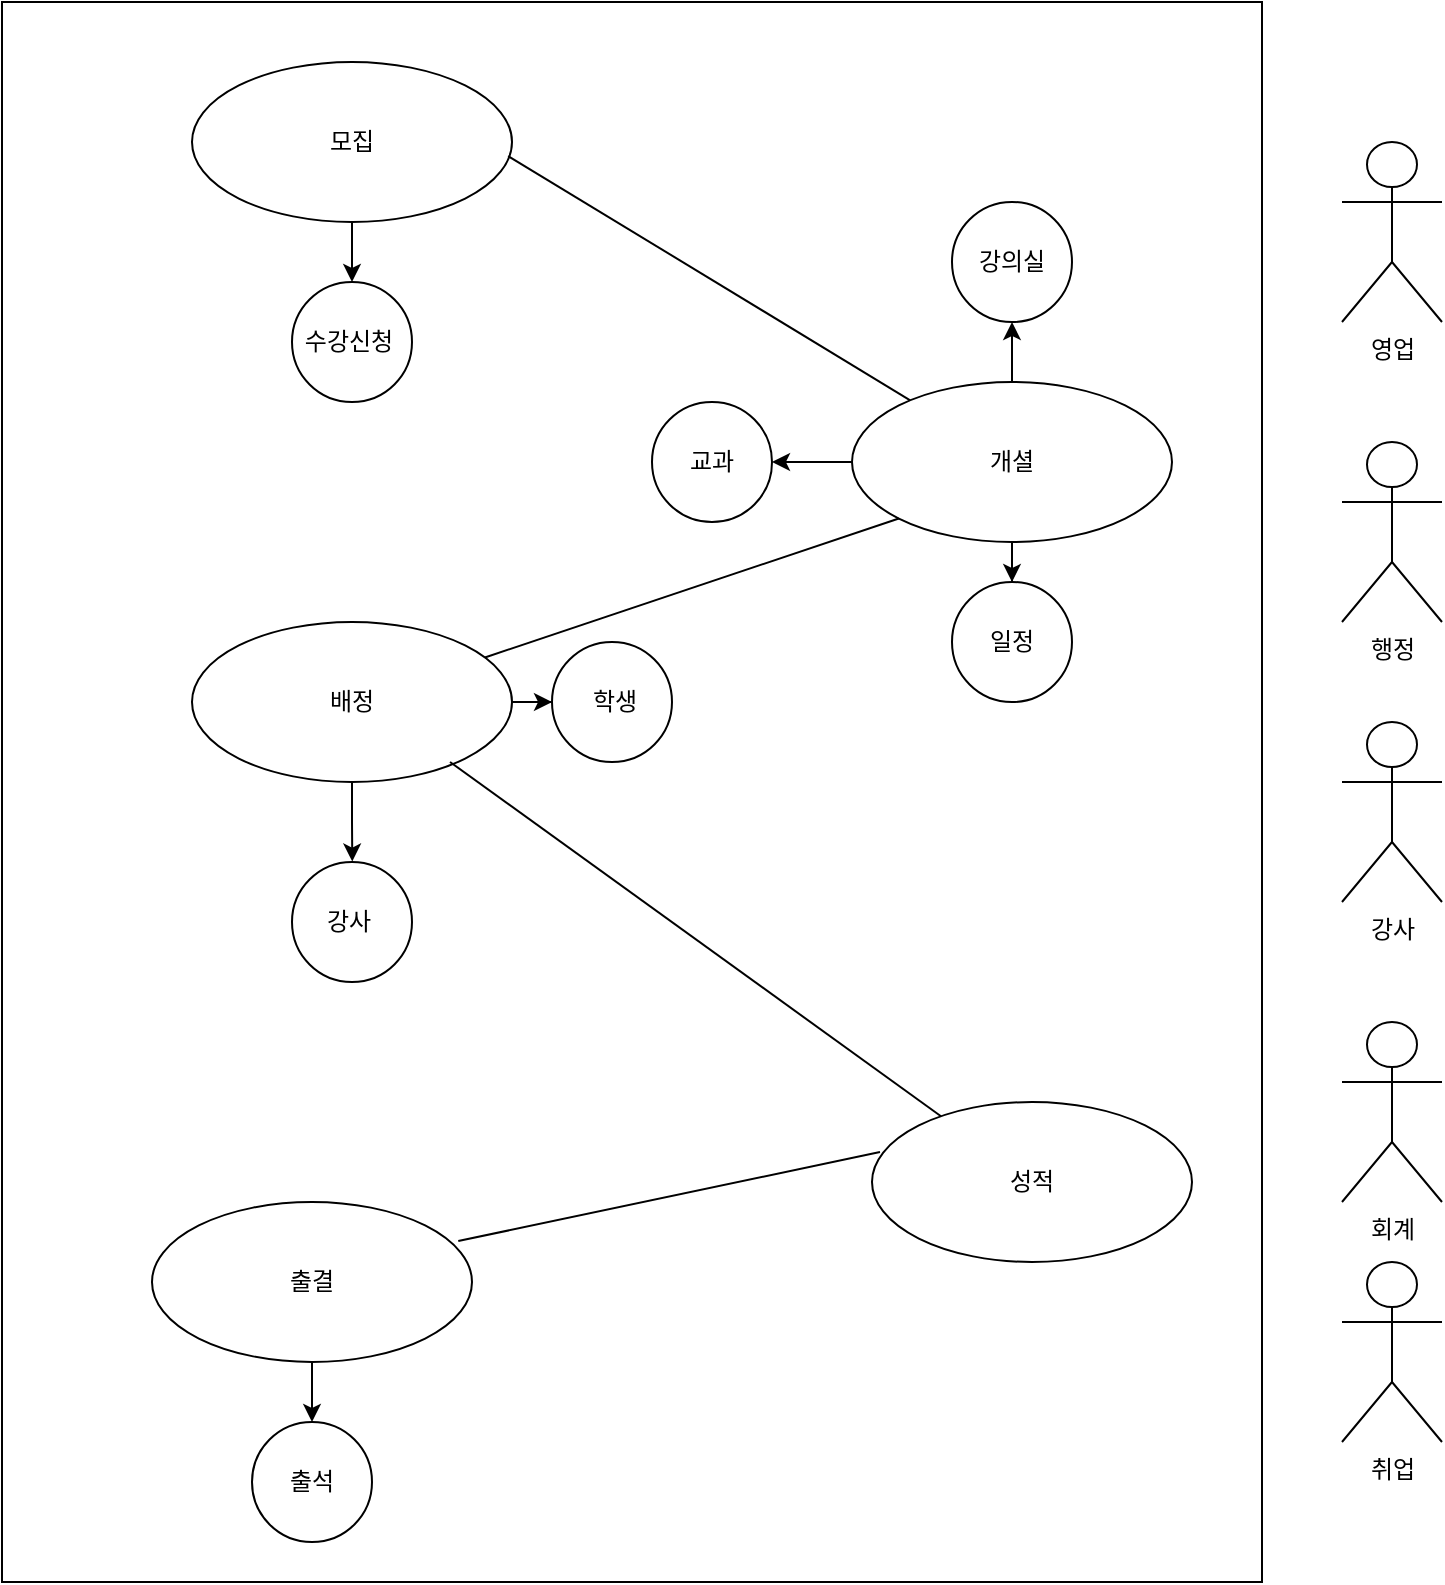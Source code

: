 <mxfile version="16.6.2" type="github">
  <diagram id="HbgtdZXnAHiFb8baDZ4K" name="Page-1">
    <mxGraphModel dx="849" dy="796" grid="1" gridSize="10" guides="1" tooltips="1" connect="1" arrows="1" fold="1" page="1" pageScale="1" pageWidth="827" pageHeight="1169" math="0" shadow="0">
      <root>
        <mxCell id="0" />
        <mxCell id="1" parent="0" />
        <mxCell id="4kiX9UquN0lnWyEaxqk4-4" value="" style="rounded=0;whiteSpace=wrap;html=1;" vertex="1" parent="1">
          <mxGeometry x="90" y="150" width="630" height="790" as="geometry" />
        </mxCell>
        <mxCell id="4kiX9UquN0lnWyEaxqk4-35" value="" style="edgeStyle=orthogonalEdgeStyle;rounded=0;orthogonalLoop=1;jettySize=auto;html=1;fontFamily=Georgia;" edge="1" parent="1" source="4kiX9UquN0lnWyEaxqk4-11" target="4kiX9UquN0lnWyEaxqk4-19">
          <mxGeometry relative="1" as="geometry" />
        </mxCell>
        <mxCell id="4kiX9UquN0lnWyEaxqk4-11" value="모집" style="ellipse;whiteSpace=wrap;html=1;fontFamily=Georgia;" vertex="1" parent="1">
          <mxGeometry x="185" y="180" width="160" height="80" as="geometry" />
        </mxCell>
        <mxCell id="4kiX9UquN0lnWyEaxqk4-32" value="" style="edgeStyle=orthogonalEdgeStyle;rounded=0;orthogonalLoop=1;jettySize=auto;html=1;fontFamily=Georgia;" edge="1" parent="1" source="4kiX9UquN0lnWyEaxqk4-12" target="4kiX9UquN0lnWyEaxqk4-18">
          <mxGeometry relative="1" as="geometry" />
        </mxCell>
        <mxCell id="4kiX9UquN0lnWyEaxqk4-33" value="" style="edgeStyle=orthogonalEdgeStyle;rounded=0;orthogonalLoop=1;jettySize=auto;html=1;fontFamily=Georgia;" edge="1" parent="1" source="4kiX9UquN0lnWyEaxqk4-12" target="4kiX9UquN0lnWyEaxqk4-17">
          <mxGeometry relative="1" as="geometry" />
        </mxCell>
        <mxCell id="4kiX9UquN0lnWyEaxqk4-34" value="" style="edgeStyle=orthogonalEdgeStyle;rounded=0;orthogonalLoop=1;jettySize=auto;html=1;fontFamily=Georgia;" edge="1" parent="1" source="4kiX9UquN0lnWyEaxqk4-12" target="4kiX9UquN0lnWyEaxqk4-16">
          <mxGeometry relative="1" as="geometry" />
        </mxCell>
        <mxCell id="4kiX9UquN0lnWyEaxqk4-12" value="개셜&lt;span style=&quot;color: rgba(0 , 0 , 0 , 0) ; font-family: monospace ; font-size: 0px&quot;&gt;%3CmxGraphModel%3E%3Croot%3E%3CmxCell%20id%3D%220%22%2F%3E%3CmxCell%20id%3D%221%22%20parent%3D%220%22%2F%3E%3CmxCell%20id%3D%222%22%20value%3D%22%EB%AA%A8%EC%A7%91%22%20style%3D%22ellipse%3BwhiteSpace%3Dwrap%3Bhtml%3D1%3BfontFamily%3DGeorgia%3B%22%20vertex%3D%221%22%20parent%3D%221%22%3E%3CmxGeometry%20x%3D%22290%22%20y%3D%22420%22%20width%3D%22120%22%20height%3D%2280%22%20as%3D%22geometry%22%2F%3E%3C%2FmxCell%3E%3C%2Froot%3E%3C%2FmxGraphModel%3E&lt;/span&gt;" style="ellipse;whiteSpace=wrap;html=1;fontFamily=Georgia;" vertex="1" parent="1">
          <mxGeometry x="515" y="340" width="160" height="80" as="geometry" />
        </mxCell>
        <mxCell id="4kiX9UquN0lnWyEaxqk4-36" value="" style="edgeStyle=orthogonalEdgeStyle;rounded=0;orthogonalLoop=1;jettySize=auto;html=1;fontFamily=Georgia;" edge="1" parent="1" source="4kiX9UquN0lnWyEaxqk4-13" target="4kiX9UquN0lnWyEaxqk4-23">
          <mxGeometry relative="1" as="geometry" />
        </mxCell>
        <mxCell id="4kiX9UquN0lnWyEaxqk4-37" style="edgeStyle=orthogonalEdgeStyle;rounded=0;orthogonalLoop=1;jettySize=auto;html=1;entryX=0.278;entryY=0.544;entryDx=0;entryDy=0;entryPerimeter=0;fontFamily=Georgia;" edge="1" parent="1" source="4kiX9UquN0lnWyEaxqk4-13" target="4kiX9UquN0lnWyEaxqk4-4">
          <mxGeometry relative="1" as="geometry" />
        </mxCell>
        <mxCell id="4kiX9UquN0lnWyEaxqk4-13" value="배정&lt;span style=&quot;color: rgba(0 , 0 , 0 , 0) ; font-family: monospace ; font-size: 0px&quot;&gt;%3CmxGraphModel%3E%3Croot%3E%3CmxCell%20id%3D%220%22%2F%3E%3CmxCell%20id%3D%221%22%20parent%3D%220%22%2F%3E%3CmxCell%20id%3D%222%22%20value%3D%22%EB%AA%A8%EC%A7%91%22%20style%3D%22ellipse%3BwhiteSpace%3Dwrap%3Bhtml%3D1%3BfontFamily%3DGeorgia%3B%22%20vertex%3D%221%22%20parent%3D%221%22%3E%3CmxGeometry%20x%3D%22290%22%20y%3D%22420%22%20width%3D%22160%22%20height%3D%2280%22%20as%3D%22geometry%22%2F%3E%3C%2FmxCell%3E%3C%2Froot%3E%3C%2FmxGraphModel%3E&lt;/span&gt;" style="ellipse;whiteSpace=wrap;html=1;fontFamily=Georgia;" vertex="1" parent="1">
          <mxGeometry x="185" y="460" width="160" height="80" as="geometry" />
        </mxCell>
        <mxCell id="4kiX9UquN0lnWyEaxqk4-39" value="" style="edgeStyle=orthogonalEdgeStyle;rounded=0;orthogonalLoop=1;jettySize=auto;html=1;fontFamily=Georgia;" edge="1" parent="1" source="4kiX9UquN0lnWyEaxqk4-14" target="4kiX9UquN0lnWyEaxqk4-25">
          <mxGeometry relative="1" as="geometry" />
        </mxCell>
        <mxCell id="4kiX9UquN0lnWyEaxqk4-14" value="출결" style="ellipse;whiteSpace=wrap;html=1;fontFamily=Georgia;" vertex="1" parent="1">
          <mxGeometry x="165" y="750" width="160" height="80" as="geometry" />
        </mxCell>
        <mxCell id="4kiX9UquN0lnWyEaxqk4-15" value="성적" style="ellipse;whiteSpace=wrap;html=1;fontFamily=Georgia;" vertex="1" parent="1">
          <mxGeometry x="525" y="700" width="160" height="80" as="geometry" />
        </mxCell>
        <mxCell id="4kiX9UquN0lnWyEaxqk4-16" value="교과" style="ellipse;whiteSpace=wrap;html=1;aspect=fixed;fontFamily=Georgia;" vertex="1" parent="1">
          <mxGeometry x="415" y="350" width="60" height="60" as="geometry" />
        </mxCell>
        <mxCell id="4kiX9UquN0lnWyEaxqk4-17" value="일정" style="ellipse;whiteSpace=wrap;html=1;aspect=fixed;fontFamily=Georgia;" vertex="1" parent="1">
          <mxGeometry x="565" y="440" width="60" height="60" as="geometry" />
        </mxCell>
        <mxCell id="4kiX9UquN0lnWyEaxqk4-18" value="강의실" style="ellipse;whiteSpace=wrap;html=1;aspect=fixed;fontFamily=Georgia;" vertex="1" parent="1">
          <mxGeometry x="565" y="250" width="60" height="60" as="geometry" />
        </mxCell>
        <mxCell id="4kiX9UquN0lnWyEaxqk4-19" value="수강신청&amp;nbsp;" style="ellipse;whiteSpace=wrap;html=1;aspect=fixed;fontFamily=Georgia;" vertex="1" parent="1">
          <mxGeometry x="235" y="290" width="60" height="60" as="geometry" />
        </mxCell>
        <mxCell id="4kiX9UquN0lnWyEaxqk4-20" value="강사&amp;nbsp;&lt;span style=&quot;color: rgba(0 , 0 , 0 , 0) ; font-family: monospace ; font-size: 0px&quot;&gt;%3CmxGraphModel%3E%3Croot%3E%3CmxCell%20id%3D%220%22%2F%3E%3CmxCell%20id%3D%221%22%20parent%3D%220%22%2F%3E%3CmxCell%20id%3D%222%22%20value%3D%22%EC%88%98%EA%B0%95%EC%8B%A0%EC%B2%AD%26amp%3Bnbsp%3B%22%20style%3D%22ellipse%3BwhiteSpace%3Dwrap%3Bhtml%3D1%3Baspect%3Dfixed%3BfontFamily%3DGeorgia%3B%22%20vertex%3D%221%22%20parent%3D%221%22%3E%3CmxGeometry%20x%3D%22100%22%20y%3D%22240%22%20width%3D%2260%22%20height%3D%2260%22%20as%3D%22geometry%22%2F%3E%3C%2FmxCell%3E%3C%2Froot%3E%3C%2FmxGraphModel%3E&lt;/span&gt;" style="ellipse;whiteSpace=wrap;html=1;aspect=fixed;fontFamily=Georgia;" vertex="1" parent="1">
          <mxGeometry x="235" y="580" width="60" height="60" as="geometry" />
        </mxCell>
        <mxCell id="4kiX9UquN0lnWyEaxqk4-23" value="&amp;nbsp;학생" style="ellipse;whiteSpace=wrap;html=1;aspect=fixed;fontFamily=Georgia;" vertex="1" parent="1">
          <mxGeometry x="365" y="470" width="60" height="60" as="geometry" />
        </mxCell>
        <mxCell id="4kiX9UquN0lnWyEaxqk4-25" value="출석" style="ellipse;whiteSpace=wrap;html=1;aspect=fixed;fontFamily=Georgia;" vertex="1" parent="1">
          <mxGeometry x="215" y="860" width="60" height="60" as="geometry" />
        </mxCell>
        <mxCell id="4kiX9UquN0lnWyEaxqk4-41" value="" style="endArrow=none;html=1;rounded=0;fontFamily=Georgia;exitX=0.988;exitY=0.588;exitDx=0;exitDy=0;exitPerimeter=0;" edge="1" parent="1" source="4kiX9UquN0lnWyEaxqk4-11" target="4kiX9UquN0lnWyEaxqk4-12">
          <mxGeometry width="50" height="50" relative="1" as="geometry">
            <mxPoint x="375" y="260" as="sourcePoint" />
            <mxPoint x="425" y="210" as="targetPoint" />
          </mxGeometry>
        </mxCell>
        <mxCell id="4kiX9UquN0lnWyEaxqk4-42" value="" style="endArrow=none;html=1;rounded=0;fontFamily=Georgia;exitX=0.988;exitY=0.588;exitDx=0;exitDy=0;exitPerimeter=0;" edge="1" parent="1" target="4kiX9UquN0lnWyEaxqk4-15">
          <mxGeometry width="50" height="50" relative="1" as="geometry">
            <mxPoint x="314.01" y="530" as="sourcePoint" />
            <mxPoint x="514.995" y="652.115" as="targetPoint" />
          </mxGeometry>
        </mxCell>
        <mxCell id="4kiX9UquN0lnWyEaxqk4-43" value="" style="endArrow=none;html=1;rounded=0;fontFamily=Georgia;entryX=0;entryY=1;entryDx=0;entryDy=0;" edge="1" parent="1" source="4kiX9UquN0lnWyEaxqk4-13" target="4kiX9UquN0lnWyEaxqk4-12">
          <mxGeometry width="50" height="50" relative="1" as="geometry">
            <mxPoint x="295" y="380" as="sourcePoint" />
            <mxPoint x="540.535" y="557.084" as="targetPoint" />
          </mxGeometry>
        </mxCell>
        <mxCell id="4kiX9UquN0lnWyEaxqk4-44" value="" style="endArrow=none;html=1;rounded=0;fontFamily=Georgia;entryX=0.025;entryY=0.313;entryDx=0;entryDy=0;entryPerimeter=0;" edge="1" parent="1" target="4kiX9UquN0lnWyEaxqk4-15">
          <mxGeometry width="50" height="50" relative="1" as="geometry">
            <mxPoint x="318.134" y="769.532" as="sourcePoint" />
            <mxPoint x="525.001" y="700.004" as="targetPoint" />
          </mxGeometry>
        </mxCell>
        <mxCell id="4kiX9UquN0lnWyEaxqk4-45" value="행정" style="shape=umlActor;verticalLabelPosition=bottom;verticalAlign=top;html=1;outlineConnect=0;fontFamily=Georgia;" vertex="1" parent="1">
          <mxGeometry x="760" y="370" width="50" height="90" as="geometry" />
        </mxCell>
        <mxCell id="4kiX9UquN0lnWyEaxqk4-47" value="영업" style="shape=umlActor;verticalLabelPosition=bottom;verticalAlign=top;html=1;outlineConnect=0;fontFamily=Georgia;" vertex="1" parent="1">
          <mxGeometry x="760" y="220" width="50" height="90" as="geometry" />
        </mxCell>
        <mxCell id="4kiX9UquN0lnWyEaxqk4-48" value="강사" style="shape=umlActor;verticalLabelPosition=bottom;verticalAlign=top;html=1;outlineConnect=0;fontFamily=Georgia;" vertex="1" parent="1">
          <mxGeometry x="760" y="510" width="50" height="90" as="geometry" />
        </mxCell>
        <mxCell id="4kiX9UquN0lnWyEaxqk4-49" value="회계" style="shape=umlActor;verticalLabelPosition=bottom;verticalAlign=top;html=1;outlineConnect=0;fontFamily=Georgia;" vertex="1" parent="1">
          <mxGeometry x="760" y="660" width="50" height="90" as="geometry" />
        </mxCell>
        <mxCell id="4kiX9UquN0lnWyEaxqk4-50" value="취업" style="shape=umlActor;verticalLabelPosition=bottom;verticalAlign=top;html=1;outlineConnect=0;fontFamily=Georgia;" vertex="1" parent="1">
          <mxGeometry x="760" y="780" width="50" height="90" as="geometry" />
        </mxCell>
      </root>
    </mxGraphModel>
  </diagram>
</mxfile>

